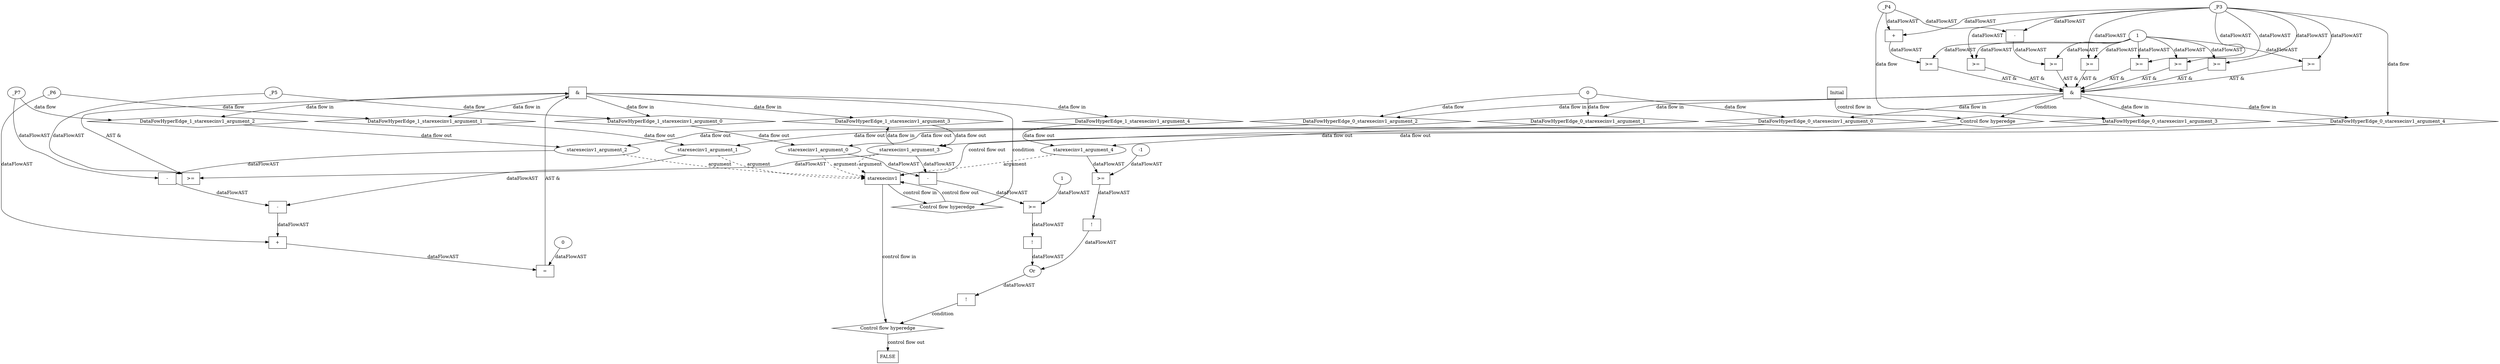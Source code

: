 digraph dag {
"starexecinv1" [label="starexecinv1" nodeName="starexecinv1" class=cfn  shape="rect"];
FALSE [label="FALSE" nodeName=FALSE class=cfn  shape="rect"];
Initial [label="Initial" nodeName=Initial class=cfn  shape="rect"];
ControlFowHyperEdge_0 [label="Control flow hyperedge" nodeName=ControlFowHyperEdge_0 class=controlFlowHyperEdge shape="diamond"];
"Initial" -> ControlFowHyperEdge_0 [label="control flow in"]
ControlFowHyperEdge_0 -> "starexecinv1" [label="control flow out"]
ControlFowHyperEdge_1 [label="Control flow hyperedge" nodeName=ControlFowHyperEdge_1 class=controlFlowHyperEdge shape="diamond"];
"starexecinv1" -> ControlFowHyperEdge_1 [label="control flow in"]
ControlFowHyperEdge_1 -> "starexecinv1" [label="control flow out"]
ControlFowHyperEdge_2 [label="Control flow hyperedge" nodeName=ControlFowHyperEdge_2 class=controlFlowHyperEdge shape="diamond"];
"starexecinv1" -> ControlFowHyperEdge_2 [label="control flow in"]
ControlFowHyperEdge_2 -> "FALSE" [label="control flow out"]
"starexecinv1_argument_0" [label="starexecinv1_argument_0" nodeName=argument0 class=argument  head="starexecinv1" shape="oval"];
"starexecinv1_argument_0" -> "starexecinv1"[label="argument" style="dashed"]
"starexecinv1_argument_1" [label="starexecinv1_argument_1" nodeName=argument1 class=argument  head="starexecinv1" shape="oval"];
"starexecinv1_argument_1" -> "starexecinv1"[label="argument" style="dashed"]
"starexecinv1_argument_2" [label="starexecinv1_argument_2" nodeName=argument2 class=argument  head="starexecinv1" shape="oval"];
"starexecinv1_argument_2" -> "starexecinv1"[label="argument" style="dashed"]
"starexecinv1_argument_3" [label="starexecinv1_argument_3" nodeName=argument3 class=argument  head="starexecinv1" shape="oval"];
"starexecinv1_argument_3" -> "starexecinv1"[label="argument" style="dashed"]
"starexecinv1_argument_4" [label="starexecinv1_argument_4" nodeName=argument4 class=argument  head="starexecinv1" shape="oval"];
"starexecinv1_argument_4" -> "starexecinv1"[label="argument" style="dashed"]

"xxxstarexecinv1___Initial_0xxx_and" [label="&" nodeName="xxxstarexecinv1___Initial_0xxx_and" class=Operator shape="rect"];
"xxxstarexecinv1___Initial_0xxxguard6_node_0" [label=">=" nodeName="xxxstarexecinv1___Initial_0xxxguard6_node_0" class=Operator  shape="rect"];
"xxxstarexecinv1___Initial_0xxxdataFlow3_node_0" -> "xxxstarexecinv1___Initial_0xxxguard6_node_0"[label="dataFlowAST"]
"xxxstarexecinv1___Initial_0xxxguard_0_node_2" -> "xxxstarexecinv1___Initial_0xxxguard6_node_0"[label="dataFlowAST"]

"xxxstarexecinv1___Initial_0xxxguard6_node_0" -> "xxxstarexecinv1___Initial_0xxx_and" [label="AST &"];
"xxxstarexecinv1___Initial_0xxxguard3_node_0" [label=">=" nodeName="xxxstarexecinv1___Initial_0xxxguard3_node_0" class=Operator  shape="rect"];
"xxxstarexecinv1___Initial_0xxxdataFlow3_node_0" -> "xxxstarexecinv1___Initial_0xxxguard3_node_0"[label="dataFlowAST"]
"xxxstarexecinv1___Initial_0xxxguard_0_node_2" -> "xxxstarexecinv1___Initial_0xxxguard3_node_0"[label="dataFlowAST"]

"xxxstarexecinv1___Initial_0xxxguard3_node_0" -> "xxxstarexecinv1___Initial_0xxx_and" [label="AST &"];
"xxxstarexecinv1___Initial_0xxxguard5_node_0" [label=">=" nodeName="xxxstarexecinv1___Initial_0xxxguard5_node_0" class=Operator  shape="rect"];
"xxxstarexecinv1___Initial_0xxxdataFlow3_node_0" -> "xxxstarexecinv1___Initial_0xxxguard5_node_0"[label="dataFlowAST"]
"xxxstarexecinv1___Initial_0xxxguard_0_node_2" -> "xxxstarexecinv1___Initial_0xxxguard5_node_0"[label="dataFlowAST"]

"xxxstarexecinv1___Initial_0xxxguard5_node_0" -> "xxxstarexecinv1___Initial_0xxx_and" [label="AST &"];
"xxxstarexecinv1___Initial_0xxxguard4_node_0" [label=">=" nodeName="xxxstarexecinv1___Initial_0xxxguard4_node_0" class=Operator  shape="rect"];
"xxxstarexecinv1___Initial_0xxxguard4_node_1" [label="+" nodeName="xxxstarexecinv1___Initial_0xxxguard4_node_1" class= Operator shape="rect"];
"xxxstarexecinv1___Initial_0xxxguard4_node_1" -> "xxxstarexecinv1___Initial_0xxxguard4_node_0"[label="dataFlowAST"]
"xxxstarexecinv1___Initial_0xxxguard_0_node_2" -> "xxxstarexecinv1___Initial_0xxxguard4_node_0"[label="dataFlowAST"]
"xxxstarexecinv1___Initial_0xxxdataFlow3_node_0" -> "xxxstarexecinv1___Initial_0xxxguard4_node_1"[label="dataFlowAST"]
"xxxstarexecinv1___Initial_0xxxdataFlow4_node_0" -> "xxxstarexecinv1___Initial_0xxxguard4_node_1"[label="dataFlowAST"]

"xxxstarexecinv1___Initial_0xxxguard4_node_0" -> "xxxstarexecinv1___Initial_0xxx_and" [label="AST &"];
"xxxstarexecinv1___Initial_0xxxguard1_node_0" [label=">=" nodeName="xxxstarexecinv1___Initial_0xxxguard1_node_0" class=Operator  shape="rect"];
"xxxstarexecinv1___Initial_0xxxdataFlow3_node_0" -> "xxxstarexecinv1___Initial_0xxxguard1_node_0"[label="dataFlowAST"]
"xxxstarexecinv1___Initial_0xxxguard_0_node_2" -> "xxxstarexecinv1___Initial_0xxxguard1_node_0"[label="dataFlowAST"]

"xxxstarexecinv1___Initial_0xxxguard1_node_0" -> "xxxstarexecinv1___Initial_0xxx_and" [label="AST &"];
"xxxstarexecinv1___Initial_0xxxguard_0_node_0" [label=">=" nodeName="xxxstarexecinv1___Initial_0xxxguard_0_node_0" class=Operator  shape="rect"];
"xxxstarexecinv1___Initial_0xxxguard_0_node_2" [label="1" nodeName="xxxstarexecinv1___Initial_0xxxguard_0_node_2" class=Literal ];
"xxxstarexecinv1___Initial_0xxxdataFlow3_node_0" -> "xxxstarexecinv1___Initial_0xxxguard_0_node_0"[label="dataFlowAST"]
"xxxstarexecinv1___Initial_0xxxguard_0_node_2" -> "xxxstarexecinv1___Initial_0xxxguard_0_node_0"[label="dataFlowAST"]

"xxxstarexecinv1___Initial_0xxxguard_0_node_0" -> "xxxstarexecinv1___Initial_0xxx_and" [label="AST &"];
"xxxstarexecinv1___Initial_0xxxguard7_node_0" [label=">=" nodeName="xxxstarexecinv1___Initial_0xxxguard7_node_0" class=Operator  shape="rect"];
"xxxstarexecinv1___Initial_0xxxdataFlow3_node_0" -> "xxxstarexecinv1___Initial_0xxxguard7_node_0"[label="dataFlowAST"]
"xxxstarexecinv1___Initial_0xxxguard_0_node_2" -> "xxxstarexecinv1___Initial_0xxxguard7_node_0"[label="dataFlowAST"]

"xxxstarexecinv1___Initial_0xxxguard7_node_0" -> "xxxstarexecinv1___Initial_0xxx_and" [label="AST &"];
"xxxstarexecinv1___Initial_0xxxguard2_node_0" [label=">=" nodeName="xxxstarexecinv1___Initial_0xxxguard2_node_0" class=Operator  shape="rect"];
"xxxstarexecinv1___Initial_0xxxguard2_node_1" [label="-" nodeName="xxxstarexecinv1___Initial_0xxxguard2_node_1" class= Operator shape="rect"];
"xxxstarexecinv1___Initial_0xxxguard2_node_1" -> "xxxstarexecinv1___Initial_0xxxguard2_node_0"[label="dataFlowAST"]
"xxxstarexecinv1___Initial_0xxxguard_0_node_2" -> "xxxstarexecinv1___Initial_0xxxguard2_node_0"[label="dataFlowAST"]
"xxxstarexecinv1___Initial_0xxxdataFlow3_node_0" -> "xxxstarexecinv1___Initial_0xxxguard2_node_1"[label="dataFlowAST"]
"xxxstarexecinv1___Initial_0xxxdataFlow4_node_0" -> "xxxstarexecinv1___Initial_0xxxguard2_node_1"[label="dataFlowAST"]

"xxxstarexecinv1___Initial_0xxxguard2_node_0" -> "xxxstarexecinv1___Initial_0xxx_and" [label="AST &"];
"xxxstarexecinv1___Initial_0xxx_and" -> "ControlFowHyperEdge_0" [label="condition"];
"xxxstarexecinv1___Initial_0xxxdataFlow_0_node_0" [label="0" nodeName="xxxstarexecinv1___Initial_0xxxdataFlow_0_node_0" class=Literal ];

"xxxstarexecinv1___Initial_0xxxdataFlow_0_node_0" -> "DataFowHyperEdge_0_starexecinv1_argument_0" [label="data flow"];

"xxxstarexecinv1___Initial_0xxxdataFlow_0_node_0" -> "DataFowHyperEdge_0_starexecinv1_argument_1" [label="data flow"];

"xxxstarexecinv1___Initial_0xxxdataFlow_0_node_0" -> "DataFowHyperEdge_0_starexecinv1_argument_2" [label="data flow"];
"xxxstarexecinv1___Initial_0xxxdataFlow3_node_0" [label="_P3" nodeName="xxxstarexecinv1___Initial_0xxxdataFlow3_node_0" class=Constant ];

"xxxstarexecinv1___Initial_0xxxdataFlow3_node_0" -> "DataFowHyperEdge_0_starexecinv1_argument_4" [label="data flow"];
"xxxstarexecinv1___Initial_0xxxdataFlow4_node_0" [label="_P4" nodeName="xxxstarexecinv1___Initial_0xxxdataFlow4_node_0" class=Constant ];

"xxxstarexecinv1___Initial_0xxxdataFlow4_node_0" -> "DataFowHyperEdge_0_starexecinv1_argument_3" [label="data flow"];
"xxxstarexecinv1___starexecinv1_1xxx_and" [label="&" nodeName="xxxstarexecinv1___starexecinv1_1xxx_and" class=Operator shape="rect"];
"xxxstarexecinv1___starexecinv1_1xxxguard_0_node_0" [label=">=" nodeName="xxxstarexecinv1___starexecinv1_1xxxguard_0_node_0" class=Operator  shape="rect"];
"starexecinv1_argument_3" -> "xxxstarexecinv1___starexecinv1_1xxxguard_0_node_0"[label="dataFlowAST"]
"xxxstarexecinv1___starexecinv1_1xxxdataFlow_0_node_0" -> "xxxstarexecinv1___starexecinv1_1xxxguard_0_node_0"[label="dataFlowAST"]

"xxxstarexecinv1___starexecinv1_1xxxguard_0_node_0" -> "xxxstarexecinv1___starexecinv1_1xxx_and" [label="AST &"];
"xxxstarexecinv1___starexecinv1_1xxxguard1_node_0" [label="=" nodeName="xxxstarexecinv1___starexecinv1_1xxxguard1_node_0" class=Operator  shape="rect"];
"xxxstarexecinv1___starexecinv1_1xxxguard1_node_1" [label="+" nodeName="xxxstarexecinv1___starexecinv1_1xxxguard1_node_1" class= Operator shape="rect"];
"xxxstarexecinv1___starexecinv1_1xxxguard1_node_3" [label="-" nodeName="xxxstarexecinv1___starexecinv1_1xxxguard1_node_3" class= Operator shape="rect"];
"xxxstarexecinv1___starexecinv1_1xxxguard1_node_4" [label="-" nodeName="xxxstarexecinv1___starexecinv1_1xxxguard1_node_4" class= Operator shape="rect"];
"xxxstarexecinv1___starexecinv1_1xxxguard1_node_8" [label="0" nodeName="xxxstarexecinv1___starexecinv1_1xxxguard1_node_8" class=Literal ];
"xxxstarexecinv1___starexecinv1_1xxxguard1_node_1" -> "xxxstarexecinv1___starexecinv1_1xxxguard1_node_0"[label="dataFlowAST"]
"xxxstarexecinv1___starexecinv1_1xxxguard1_node_8" -> "xxxstarexecinv1___starexecinv1_1xxxguard1_node_0"[label="dataFlowAST"]
"xxxstarexecinv1___starexecinv1_1xxxdataFlow1_node_0" -> "xxxstarexecinv1___starexecinv1_1xxxguard1_node_1"[label="dataFlowAST"]
"xxxstarexecinv1___starexecinv1_1xxxguard1_node_3" -> "xxxstarexecinv1___starexecinv1_1xxxguard1_node_1"[label="dataFlowAST"]
"xxxstarexecinv1___starexecinv1_1xxxguard1_node_4" -> "xxxstarexecinv1___starexecinv1_1xxxguard1_node_3"[label="dataFlowAST"]
"starexecinv1_argument_1" -> "xxxstarexecinv1___starexecinv1_1xxxguard1_node_3"[label="dataFlowAST"]
"starexecinv1_argument_2" -> "xxxstarexecinv1___starexecinv1_1xxxguard1_node_4"[label="dataFlowAST"]
"xxxstarexecinv1___starexecinv1_1xxxdataFlow2_node_0" -> "xxxstarexecinv1___starexecinv1_1xxxguard1_node_4"[label="dataFlowAST"]

"xxxstarexecinv1___starexecinv1_1xxxguard1_node_0" -> "xxxstarexecinv1___starexecinv1_1xxx_and" [label="AST &"];
"xxxstarexecinv1___starexecinv1_1xxx_and" -> "ControlFowHyperEdge_1" [label="condition"];
"xxxstarexecinv1___starexecinv1_1xxxdataFlow_0_node_0" [label="_P5" nodeName="xxxstarexecinv1___starexecinv1_1xxxdataFlow_0_node_0" class=Constant ];

"xxxstarexecinv1___starexecinv1_1xxxdataFlow_0_node_0" -> "DataFowHyperEdge_1_starexecinv1_argument_0" [label="data flow"];
"xxxstarexecinv1___starexecinv1_1xxxdataFlow1_node_0" [label="_P6" nodeName="xxxstarexecinv1___starexecinv1_1xxxdataFlow1_node_0" class=Constant ];

"xxxstarexecinv1___starexecinv1_1xxxdataFlow1_node_0" -> "DataFowHyperEdge_1_starexecinv1_argument_1" [label="data flow"];
"xxxstarexecinv1___starexecinv1_1xxxdataFlow2_node_0" [label="_P7" nodeName="xxxstarexecinv1___starexecinv1_1xxxdataFlow2_node_0" class=Constant ];

"xxxstarexecinv1___starexecinv1_1xxxdataFlow2_node_0" -> "DataFowHyperEdge_1_starexecinv1_argument_2" [label="data flow"];
"xxxFALSE___starexecinv1_2xxxguard_0_node_0" [label="!" nodeName="xxxFALSE___starexecinv1_2xxxguard_0_node_0" class=Operator shape="rect"];
"xxxFALSE___starexecinv1_2xxxguard_0_node_1" [label="Or" nodeName="xxxFALSE___starexecinv1_2xxxguard_0_node_1" class=Operator ];
"xxxFALSE___starexecinv1_2xxxguard_0_node_2" [label="!" nodeName="xxxFALSE___starexecinv1_2xxxguard_0_node_2" class=Operator shape="rect"];
"xxxFALSE___starexecinv1_2xxxguard_0_node_3" [label=">=" nodeName="xxxFALSE___starexecinv1_2xxxguard_0_node_3" class=Operator  shape="rect"];
"xxxFALSE___starexecinv1_2xxxguard_0_node_4" [label="-" nodeName="xxxFALSE___starexecinv1_2xxxguard_0_node_4" class= Operator shape="rect"];
"xxxFALSE___starexecinv1_2xxxguard_0_node_7" [label="1" nodeName="xxxFALSE___starexecinv1_2xxxguard_0_node_7" class=Literal ];
"xxxFALSE___starexecinv1_2xxxguard_0_node_8" [label="!" nodeName="xxxFALSE___starexecinv1_2xxxguard_0_node_8" class=Operator shape="rect"];
"xxxFALSE___starexecinv1_2xxxguard_0_node_9" [label=">=" nodeName="xxxFALSE___starexecinv1_2xxxguard_0_node_9" class=Operator  shape="rect"];
"xxxFALSE___starexecinv1_2xxxguard_0_node_10" [label="-1" nodeName="xxxFALSE___starexecinv1_2xxxguard_0_node_10" class=Literal ];
"xxxFALSE___starexecinv1_2xxxguard_0_node_1" -> "xxxFALSE___starexecinv1_2xxxguard_0_node_0"[label="dataFlowAST"]
"xxxFALSE___starexecinv1_2xxxguard_0_node_2" -> "xxxFALSE___starexecinv1_2xxxguard_0_node_1"[label="dataFlowAST"]
"xxxFALSE___starexecinv1_2xxxguard_0_node_8" -> "xxxFALSE___starexecinv1_2xxxguard_0_node_1"[label="dataFlowAST"]
"xxxFALSE___starexecinv1_2xxxguard_0_node_3" -> "xxxFALSE___starexecinv1_2xxxguard_0_node_2"[label="dataFlowAST"]
"xxxFALSE___starexecinv1_2xxxguard_0_node_4" -> "xxxFALSE___starexecinv1_2xxxguard_0_node_3"[label="dataFlowAST"]
"xxxFALSE___starexecinv1_2xxxguard_0_node_7" -> "xxxFALSE___starexecinv1_2xxxguard_0_node_3"[label="dataFlowAST"]
"starexecinv1_argument_3" -> "xxxFALSE___starexecinv1_2xxxguard_0_node_4"[label="dataFlowAST"]
"starexecinv1_argument_0" -> "xxxFALSE___starexecinv1_2xxxguard_0_node_4"[label="dataFlowAST"]
"xxxFALSE___starexecinv1_2xxxguard_0_node_9" -> "xxxFALSE___starexecinv1_2xxxguard_0_node_8"[label="dataFlowAST"]
"xxxFALSE___starexecinv1_2xxxguard_0_node_10" -> "xxxFALSE___starexecinv1_2xxxguard_0_node_9"[label="dataFlowAST"]
"starexecinv1_argument_4" -> "xxxFALSE___starexecinv1_2xxxguard_0_node_9"[label="dataFlowAST"]

"xxxFALSE___starexecinv1_2xxxguard_0_node_0" -> "ControlFowHyperEdge_2" [label="condition"];
"DataFowHyperEdge_0_starexecinv1_argument_0" [label="DataFowHyperEdge_0_starexecinv1_argument_0" nodeName="DataFowHyperEdge_0_starexecinv1_argument_0" class=DataFlowHyperedge shape="diamond"];
"DataFowHyperEdge_0_starexecinv1_argument_0" -> "starexecinv1_argument_0"[label="data flow out"]
"xxxstarexecinv1___Initial_0xxx_and" -> "DataFowHyperEdge_0_starexecinv1_argument_0"[label="data flow in"]
"DataFowHyperEdge_0_starexecinv1_argument_1" [label="DataFowHyperEdge_0_starexecinv1_argument_1" nodeName="DataFowHyperEdge_0_starexecinv1_argument_1" class=DataFlowHyperedge shape="diamond"];
"DataFowHyperEdge_0_starexecinv1_argument_1" -> "starexecinv1_argument_1"[label="data flow out"]
"xxxstarexecinv1___Initial_0xxx_and" -> "DataFowHyperEdge_0_starexecinv1_argument_1"[label="data flow in"]
"DataFowHyperEdge_0_starexecinv1_argument_2" [label="DataFowHyperEdge_0_starexecinv1_argument_2" nodeName="DataFowHyperEdge_0_starexecinv1_argument_2" class=DataFlowHyperedge shape="diamond"];
"DataFowHyperEdge_0_starexecinv1_argument_2" -> "starexecinv1_argument_2"[label="data flow out"]
"xxxstarexecinv1___Initial_0xxx_and" -> "DataFowHyperEdge_0_starexecinv1_argument_2"[label="data flow in"]
"DataFowHyperEdge_0_starexecinv1_argument_3" [label="DataFowHyperEdge_0_starexecinv1_argument_3" nodeName="DataFowHyperEdge_0_starexecinv1_argument_3" class=DataFlowHyperedge shape="diamond"];
"DataFowHyperEdge_0_starexecinv1_argument_3" -> "starexecinv1_argument_3"[label="data flow out"]
"xxxstarexecinv1___Initial_0xxx_and" -> "DataFowHyperEdge_0_starexecinv1_argument_3"[label="data flow in"]
"DataFowHyperEdge_0_starexecinv1_argument_4" [label="DataFowHyperEdge_0_starexecinv1_argument_4" nodeName="DataFowHyperEdge_0_starexecinv1_argument_4" class=DataFlowHyperedge shape="diamond"];
"DataFowHyperEdge_0_starexecinv1_argument_4" -> "starexecinv1_argument_4"[label="data flow out"]
"xxxstarexecinv1___Initial_0xxx_and" -> "DataFowHyperEdge_0_starexecinv1_argument_4"[label="data flow in"]
"DataFowHyperEdge_1_starexecinv1_argument_0" [label="DataFowHyperEdge_1_starexecinv1_argument_0" nodeName="DataFowHyperEdge_1_starexecinv1_argument_0" class=DataFlowHyperedge shape="diamond"];
"DataFowHyperEdge_1_starexecinv1_argument_0" -> "starexecinv1_argument_0"[label="data flow out"]
"xxxstarexecinv1___starexecinv1_1xxx_and" -> "DataFowHyperEdge_1_starexecinv1_argument_0"[label="data flow in"]
"DataFowHyperEdge_1_starexecinv1_argument_1" [label="DataFowHyperEdge_1_starexecinv1_argument_1" nodeName="DataFowHyperEdge_1_starexecinv1_argument_1" class=DataFlowHyperedge shape="diamond"];
"DataFowHyperEdge_1_starexecinv1_argument_1" -> "starexecinv1_argument_1"[label="data flow out"]
"xxxstarexecinv1___starexecinv1_1xxx_and" -> "DataFowHyperEdge_1_starexecinv1_argument_1"[label="data flow in"]
"DataFowHyperEdge_1_starexecinv1_argument_2" [label="DataFowHyperEdge_1_starexecinv1_argument_2" nodeName="DataFowHyperEdge_1_starexecinv1_argument_2" class=DataFlowHyperedge shape="diamond"];
"DataFowHyperEdge_1_starexecinv1_argument_2" -> "starexecinv1_argument_2"[label="data flow out"]
"xxxstarexecinv1___starexecinv1_1xxx_and" -> "DataFowHyperEdge_1_starexecinv1_argument_2"[label="data flow in"]
"DataFowHyperEdge_1_starexecinv1_argument_3" [label="DataFowHyperEdge_1_starexecinv1_argument_3" nodeName="DataFowHyperEdge_1_starexecinv1_argument_3" class=DataFlowHyperedge shape="diamond"];
"DataFowHyperEdge_1_starexecinv1_argument_3" -> "starexecinv1_argument_3"[label="data flow out"]
"xxxstarexecinv1___starexecinv1_1xxx_and" -> "DataFowHyperEdge_1_starexecinv1_argument_3"[label="data flow in"]
"DataFowHyperEdge_1_starexecinv1_argument_4" [label="DataFowHyperEdge_1_starexecinv1_argument_4" nodeName="DataFowHyperEdge_1_starexecinv1_argument_4" class=DataFlowHyperedge shape="diamond"];
"DataFowHyperEdge_1_starexecinv1_argument_4" -> "starexecinv1_argument_4"[label="data flow out"]
"xxxstarexecinv1___starexecinv1_1xxx_and" -> "DataFowHyperEdge_1_starexecinv1_argument_4"[label="data flow in"]
"starexecinv1_argument_3" -> "DataFowHyperEdge_1_starexecinv1_argument_3"[label="data flow in"]




}
